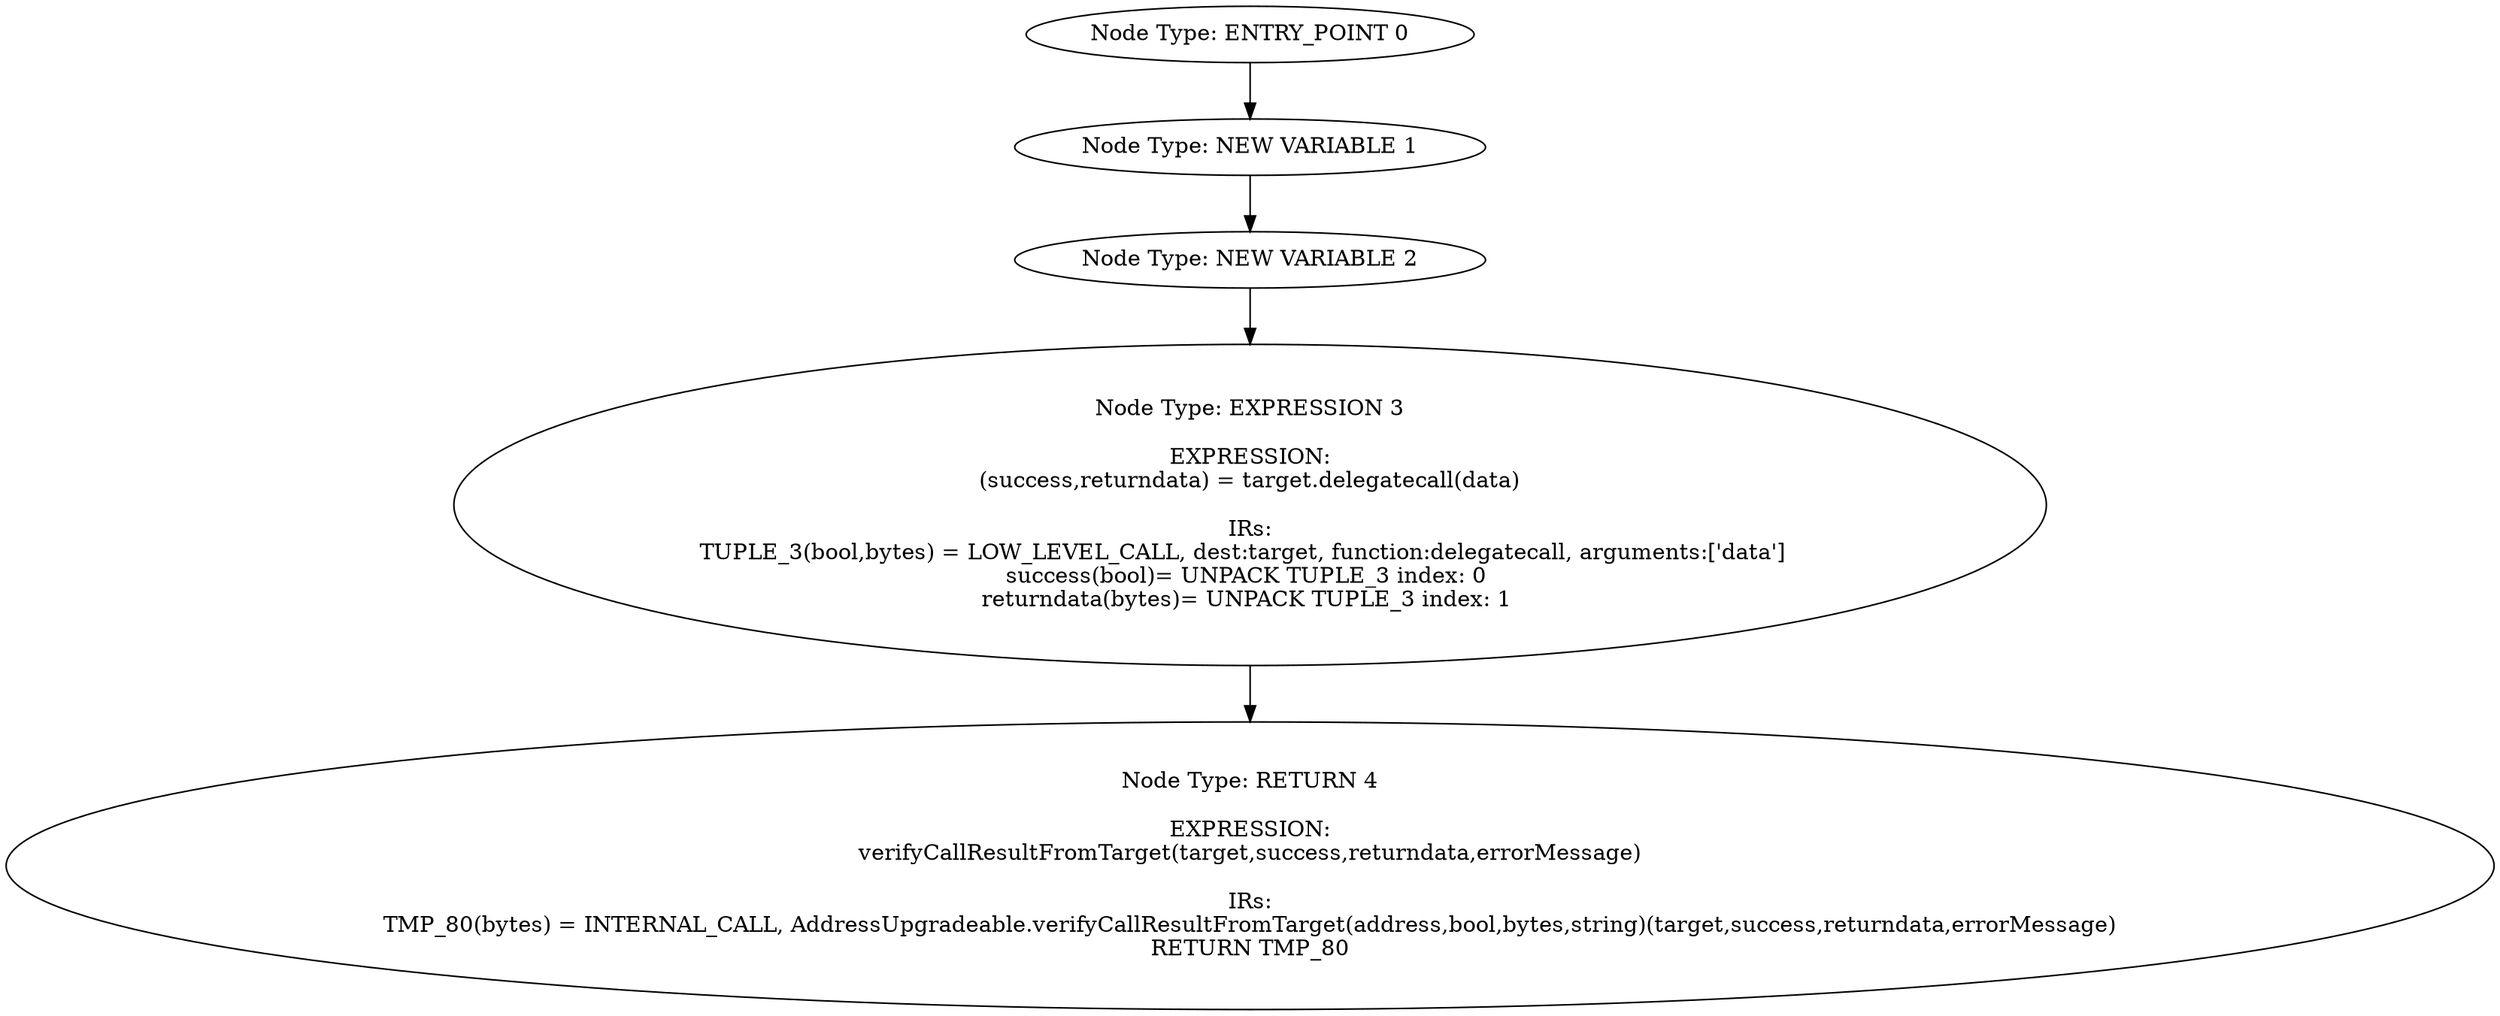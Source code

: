 digraph{
0[label="Node Type: ENTRY_POINT 0
"];
0->1;
1[label="Node Type: NEW VARIABLE 1
"];
1->2;
2[label="Node Type: NEW VARIABLE 2
"];
2->3;
3[label="Node Type: EXPRESSION 3

EXPRESSION:
(success,returndata) = target.delegatecall(data)

IRs:
TUPLE_3(bool,bytes) = LOW_LEVEL_CALL, dest:target, function:delegatecall, arguments:['data']  
success(bool)= UNPACK TUPLE_3 index: 0 
returndata(bytes)= UNPACK TUPLE_3 index: 1 "];
3->4;
4[label="Node Type: RETURN 4

EXPRESSION:
verifyCallResultFromTarget(target,success,returndata,errorMessage)

IRs:
TMP_80(bytes) = INTERNAL_CALL, AddressUpgradeable.verifyCallResultFromTarget(address,bool,bytes,string)(target,success,returndata,errorMessage)
RETURN TMP_80"];
}

